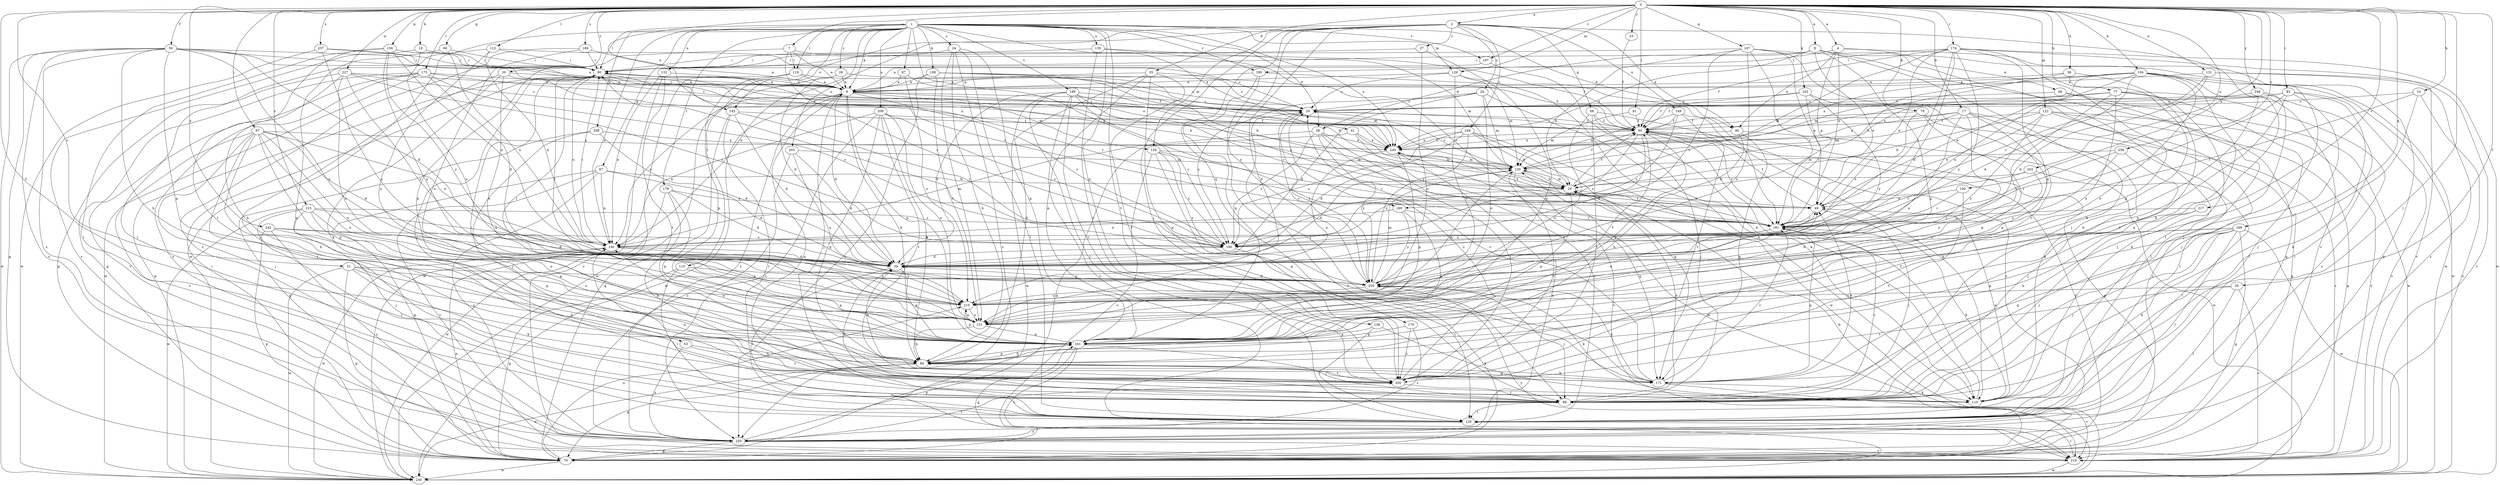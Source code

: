 strict digraph  {
0;
1;
2;
4;
7;
8;
9;
10;
17;
18;
19;
20;
21;
23;
24;
26;
27;
28;
29;
35;
36;
38;
39;
41;
46;
48;
49;
53;
55;
59;
60;
66;
67;
68;
70;
77;
79;
80;
81;
83;
87;
90;
97;
99;
100;
102;
104;
108;
110;
112;
115;
119;
120;
122;
126;
129;
130;
131;
132;
136;
139;
140;
145;
149;
151;
156;
160;
161;
167;
169;
170;
171;
174;
175;
178;
180;
181;
189;
190;
197;
199;
200;
202;
203;
208;
209;
210;
215;
217;
219;
227;
230;
237;
240;
242;
248;
249;
250;
256;
259;
0 -> 2  [label=a];
0 -> 4  [label=a];
0 -> 7  [label=a];
0 -> 8  [label=a];
0 -> 10  [label=b];
0 -> 17  [label=b];
0 -> 18  [label=b];
0 -> 20  [label=c];
0 -> 21  [label=c];
0 -> 23  [label=c];
0 -> 35  [label=d];
0 -> 36  [label=d];
0 -> 53  [label=f];
0 -> 55  [label=f];
0 -> 59  [label=f];
0 -> 66  [label=g];
0 -> 77  [label=h];
0 -> 79  [label=h];
0 -> 81  [label=i];
0 -> 83  [label=i];
0 -> 97  [label=j];
0 -> 99  [label=j];
0 -> 100  [label=k];
0 -> 102  [label=k];
0 -> 104  [label=k];
0 -> 112  [label=l];
0 -> 122  [label=m];
0 -> 126  [label=m];
0 -> 131  [label=n];
0 -> 145  [label=o];
0 -> 156  [label=p];
0 -> 167  [label=q];
0 -> 169  [label=q];
0 -> 174  [label=r];
0 -> 175  [label=r];
0 -> 189  [label=s];
0 -> 197  [label=t];
0 -> 202  [label=u];
0 -> 215  [label=v];
0 -> 217  [label=v];
0 -> 227  [label=w];
0 -> 237  [label=x];
0 -> 242  [label=y];
0 -> 248  [label=y];
0 -> 256  [label=z];
1 -> 9  [label=a];
1 -> 24  [label=c];
1 -> 26  [label=c];
1 -> 38  [label=d];
1 -> 41  [label=e];
1 -> 46  [label=e];
1 -> 67  [label=g];
1 -> 87  [label=i];
1 -> 90  [label=i];
1 -> 108  [label=k];
1 -> 115  [label=l];
1 -> 119  [label=l];
1 -> 126  [label=m];
1 -> 132  [label=n];
1 -> 136  [label=n];
1 -> 139  [label=n];
1 -> 140  [label=n];
1 -> 160  [label=p];
1 -> 178  [label=r];
1 -> 180  [label=r];
1 -> 197  [label=t];
1 -> 199  [label=t];
1 -> 200  [label=t];
1 -> 203  [label=u];
1 -> 208  [label=u];
1 -> 209  [label=u];
1 -> 230  [label=w];
1 -> 240  [label=x];
2 -> 27  [label=c];
2 -> 28  [label=c];
2 -> 46  [label=e];
2 -> 68  [label=g];
2 -> 99  [label=j];
2 -> 129  [label=m];
2 -> 140  [label=n];
2 -> 145  [label=o];
2 -> 149  [label=o];
2 -> 151  [label=o];
2 -> 170  [label=q];
2 -> 219  [label=v];
2 -> 249  [label=y];
2 -> 250  [label=y];
4 -> 46  [label=e];
4 -> 48  [label=e];
4 -> 70  [label=g];
4 -> 160  [label=p];
4 -> 180  [label=r];
4 -> 181  [label=r];
7 -> 9  [label=a];
7 -> 60  [label=f];
7 -> 119  [label=l];
7 -> 161  [label=p];
7 -> 190  [label=s];
8 -> 38  [label=d];
8 -> 49  [label=e];
8 -> 90  [label=i];
8 -> 99  [label=j];
8 -> 120  [label=l];
8 -> 161  [label=p];
8 -> 230  [label=w];
8 -> 240  [label=x];
9 -> 29  [label=c];
9 -> 39  [label=d];
9 -> 80  [label=h];
9 -> 99  [label=j];
9 -> 129  [label=m];
9 -> 140  [label=n];
9 -> 161  [label=p];
9 -> 190  [label=s];
9 -> 230  [label=w];
9 -> 240  [label=x];
9 -> 259  [label=z];
10 -> 29  [label=c];
10 -> 99  [label=j];
10 -> 181  [label=r];
10 -> 219  [label=v];
17 -> 60  [label=f];
17 -> 110  [label=k];
17 -> 130  [label=m];
17 -> 151  [label=o];
17 -> 161  [label=p];
17 -> 210  [label=u];
17 -> 219  [label=v];
17 -> 240  [label=x];
18 -> 90  [label=i];
18 -> 210  [label=u];
18 -> 219  [label=v];
19 -> 49  [label=e];
19 -> 60  [label=f];
19 -> 130  [label=m];
19 -> 161  [label=p];
19 -> 190  [label=s];
20 -> 9  [label=a];
20 -> 99  [label=j];
20 -> 110  [label=k];
20 -> 151  [label=o];
20 -> 240  [label=x];
21 -> 70  [label=g];
21 -> 80  [label=h];
21 -> 110  [label=k];
21 -> 210  [label=u];
21 -> 230  [label=w];
21 -> 250  [label=y];
23 -> 60  [label=f];
24 -> 80  [label=h];
24 -> 90  [label=i];
24 -> 120  [label=l];
24 -> 151  [label=o];
24 -> 161  [label=p];
24 -> 259  [label=z];
26 -> 9  [label=a];
26 -> 29  [label=c];
26 -> 39  [label=d];
26 -> 230  [label=w];
27 -> 90  [label=i];
27 -> 151  [label=o];
27 -> 161  [label=p];
28 -> 29  [label=c];
28 -> 39  [label=d];
28 -> 110  [label=k];
28 -> 130  [label=m];
28 -> 151  [label=o];
28 -> 190  [label=s];
29 -> 60  [label=f];
29 -> 250  [label=y];
35 -> 9  [label=a];
35 -> 29  [label=c];
35 -> 80  [label=h];
35 -> 161  [label=p];
35 -> 171  [label=q];
35 -> 200  [label=t];
36 -> 9  [label=a];
36 -> 19  [label=b];
36 -> 80  [label=h];
36 -> 200  [label=t];
38 -> 120  [label=l];
38 -> 140  [label=n];
38 -> 190  [label=s];
38 -> 200  [label=t];
38 -> 240  [label=x];
38 -> 250  [label=y];
39 -> 49  [label=e];
39 -> 120  [label=l];
39 -> 161  [label=p];
39 -> 250  [label=y];
41 -> 19  [label=b];
41 -> 70  [label=g];
41 -> 181  [label=r];
41 -> 240  [label=x];
46 -> 80  [label=h];
46 -> 171  [label=q];
46 -> 230  [label=w];
46 -> 240  [label=x];
48 -> 29  [label=c];
48 -> 120  [label=l];
48 -> 230  [label=w];
49 -> 60  [label=f];
49 -> 99  [label=j];
49 -> 181  [label=r];
49 -> 240  [label=x];
53 -> 80  [label=h];
53 -> 200  [label=t];
53 -> 259  [label=z];
55 -> 120  [label=l];
55 -> 200  [label=t];
55 -> 210  [label=u];
55 -> 219  [label=v];
59 -> 9  [label=a];
59 -> 29  [label=c];
59 -> 39  [label=d];
59 -> 70  [label=g];
59 -> 80  [label=h];
59 -> 90  [label=i];
59 -> 161  [label=p];
59 -> 210  [label=u];
59 -> 219  [label=v];
59 -> 230  [label=w];
59 -> 259  [label=z];
60 -> 29  [label=c];
60 -> 39  [label=d];
60 -> 70  [label=g];
60 -> 90  [label=i];
60 -> 161  [label=p];
60 -> 181  [label=r];
60 -> 190  [label=s];
60 -> 240  [label=x];
66 -> 90  [label=i];
66 -> 140  [label=n];
66 -> 171  [label=q];
67 -> 19  [label=b];
67 -> 39  [label=d];
67 -> 70  [label=g];
67 -> 140  [label=n];
67 -> 219  [label=v];
67 -> 259  [label=z];
68 -> 60  [label=f];
68 -> 99  [label=j];
68 -> 151  [label=o];
68 -> 200  [label=t];
68 -> 259  [label=z];
70 -> 19  [label=b];
70 -> 29  [label=c];
70 -> 60  [label=f];
70 -> 90  [label=i];
70 -> 130  [label=m];
70 -> 140  [label=n];
70 -> 210  [label=u];
70 -> 230  [label=w];
77 -> 29  [label=c];
77 -> 110  [label=k];
77 -> 120  [label=l];
77 -> 210  [label=u];
77 -> 240  [label=x];
77 -> 250  [label=y];
77 -> 259  [label=z];
79 -> 60  [label=f];
79 -> 161  [label=p];
79 -> 190  [label=s];
79 -> 259  [label=z];
80 -> 39  [label=d];
80 -> 70  [label=g];
80 -> 161  [label=p];
80 -> 171  [label=q];
80 -> 200  [label=t];
80 -> 230  [label=w];
81 -> 60  [label=f];
81 -> 130  [label=m];
83 -> 29  [label=c];
83 -> 60  [label=f];
83 -> 99  [label=j];
83 -> 110  [label=k];
83 -> 161  [label=p];
83 -> 181  [label=r];
83 -> 219  [label=v];
87 -> 9  [label=a];
87 -> 19  [label=b];
87 -> 210  [label=u];
90 -> 9  [label=a];
90 -> 19  [label=b];
90 -> 99  [label=j];
90 -> 140  [label=n];
90 -> 181  [label=r];
90 -> 230  [label=w];
90 -> 240  [label=x];
97 -> 39  [label=d];
97 -> 80  [label=h];
97 -> 99  [label=j];
97 -> 140  [label=n];
97 -> 151  [label=o];
97 -> 161  [label=p];
97 -> 200  [label=t];
97 -> 210  [label=u];
97 -> 240  [label=x];
97 -> 259  [label=z];
99 -> 19  [label=b];
99 -> 39  [label=d];
99 -> 120  [label=l];
99 -> 140  [label=n];
99 -> 181  [label=r];
100 -> 49  [label=e];
100 -> 181  [label=r];
100 -> 200  [label=t];
102 -> 29  [label=c];
102 -> 60  [label=f];
102 -> 70  [label=g];
102 -> 181  [label=r];
102 -> 250  [label=y];
104 -> 9  [label=a];
104 -> 39  [label=d];
104 -> 49  [label=e];
104 -> 80  [label=h];
104 -> 99  [label=j];
104 -> 130  [label=m];
104 -> 140  [label=n];
104 -> 151  [label=o];
104 -> 171  [label=q];
104 -> 230  [label=w];
104 -> 240  [label=x];
108 -> 9  [label=a];
108 -> 19  [label=b];
108 -> 60  [label=f];
108 -> 130  [label=m];
108 -> 151  [label=o];
108 -> 259  [label=z];
110 -> 49  [label=e];
110 -> 60  [label=f];
112 -> 29  [label=c];
112 -> 90  [label=i];
112 -> 120  [label=l];
112 -> 140  [label=n];
112 -> 151  [label=o];
115 -> 70  [label=g];
115 -> 120  [label=l];
115 -> 161  [label=p];
115 -> 250  [label=y];
119 -> 9  [label=a];
119 -> 60  [label=f];
119 -> 161  [label=p];
119 -> 219  [label=v];
120 -> 9  [label=a];
120 -> 259  [label=z];
122 -> 19  [label=b];
122 -> 49  [label=e];
122 -> 60  [label=f];
122 -> 70  [label=g];
122 -> 120  [label=l];
122 -> 219  [label=v];
122 -> 250  [label=y];
126 -> 9  [label=a];
126 -> 29  [label=c];
126 -> 110  [label=k];
126 -> 130  [label=m];
126 -> 151  [label=o];
129 -> 130  [label=m];
129 -> 171  [label=q];
129 -> 181  [label=r];
129 -> 190  [label=s];
129 -> 219  [label=v];
129 -> 250  [label=y];
130 -> 19  [label=b];
130 -> 29  [label=c];
130 -> 39  [label=d];
130 -> 60  [label=f];
130 -> 90  [label=i];
130 -> 171  [label=q];
130 -> 181  [label=r];
130 -> 200  [label=t];
131 -> 9  [label=a];
131 -> 39  [label=d];
131 -> 181  [label=r];
131 -> 219  [label=v];
131 -> 259  [label=z];
132 -> 9  [label=a];
132 -> 140  [label=n];
132 -> 200  [label=t];
132 -> 230  [label=w];
136 -> 110  [label=k];
136 -> 120  [label=l];
136 -> 161  [label=p];
139 -> 90  [label=i];
139 -> 130  [label=m];
139 -> 181  [label=r];
139 -> 200  [label=t];
140 -> 39  [label=d];
140 -> 90  [label=i];
140 -> 210  [label=u];
140 -> 230  [label=w];
145 -> 39  [label=d];
145 -> 60  [label=f];
145 -> 70  [label=g];
145 -> 120  [label=l];
145 -> 190  [label=s];
149 -> 60  [label=f];
149 -> 110  [label=k];
149 -> 130  [label=m];
149 -> 190  [label=s];
149 -> 200  [label=t];
151 -> 49  [label=e];
151 -> 60  [label=f];
151 -> 80  [label=h];
151 -> 90  [label=i];
151 -> 161  [label=p];
151 -> 210  [label=u];
156 -> 90  [label=i];
156 -> 120  [label=l];
156 -> 140  [label=n];
156 -> 181  [label=r];
156 -> 200  [label=t];
156 -> 210  [label=u];
156 -> 250  [label=y];
160 -> 140  [label=n];
160 -> 161  [label=p];
160 -> 181  [label=r];
160 -> 250  [label=y];
161 -> 70  [label=g];
161 -> 80  [label=h];
161 -> 99  [label=j];
161 -> 140  [label=n];
161 -> 219  [label=v];
167 -> 19  [label=b];
167 -> 49  [label=e];
167 -> 70  [label=g];
167 -> 90  [label=i];
167 -> 181  [label=r];
167 -> 190  [label=s];
167 -> 200  [label=t];
167 -> 210  [label=u];
169 -> 39  [label=d];
169 -> 70  [label=g];
169 -> 99  [label=j];
169 -> 110  [label=k];
169 -> 120  [label=l];
169 -> 161  [label=p];
169 -> 171  [label=q];
169 -> 190  [label=s];
169 -> 230  [label=w];
170 -> 161  [label=p];
170 -> 200  [label=t];
170 -> 259  [label=z];
171 -> 29  [label=c];
171 -> 49  [label=e];
171 -> 80  [label=h];
171 -> 110  [label=k];
171 -> 181  [label=r];
171 -> 219  [label=v];
171 -> 250  [label=y];
174 -> 19  [label=b];
174 -> 39  [label=d];
174 -> 49  [label=e];
174 -> 60  [label=f];
174 -> 90  [label=i];
174 -> 161  [label=p];
174 -> 181  [label=r];
174 -> 210  [label=u];
174 -> 219  [label=v];
174 -> 230  [label=w];
174 -> 250  [label=y];
175 -> 9  [label=a];
175 -> 29  [label=c];
175 -> 39  [label=d];
175 -> 70  [label=g];
175 -> 190  [label=s];
175 -> 219  [label=v];
175 -> 230  [label=w];
175 -> 259  [label=z];
178 -> 39  [label=d];
178 -> 49  [label=e];
178 -> 110  [label=k];
178 -> 161  [label=p];
178 -> 230  [label=w];
180 -> 9  [label=a];
180 -> 99  [label=j];
180 -> 161  [label=p];
180 -> 181  [label=r];
181 -> 110  [label=k];
181 -> 140  [label=n];
181 -> 171  [label=q];
181 -> 190  [label=s];
189 -> 9  [label=a];
189 -> 90  [label=i];
189 -> 151  [label=o];
189 -> 259  [label=z];
190 -> 39  [label=d];
190 -> 90  [label=i];
190 -> 120  [label=l];
197 -> 9  [label=a];
197 -> 110  [label=k];
199 -> 29  [label=c];
199 -> 39  [label=d];
199 -> 49  [label=e];
199 -> 120  [label=l];
199 -> 181  [label=r];
199 -> 190  [label=s];
199 -> 200  [label=t];
199 -> 219  [label=v];
199 -> 230  [label=w];
200 -> 29  [label=c];
200 -> 90  [label=i];
200 -> 99  [label=j];
202 -> 19  [label=b];
202 -> 120  [label=l];
202 -> 181  [label=r];
202 -> 250  [label=y];
203 -> 39  [label=d];
203 -> 130  [label=m];
203 -> 210  [label=u];
203 -> 259  [label=z];
208 -> 39  [label=d];
208 -> 70  [label=g];
208 -> 99  [label=j];
208 -> 240  [label=x];
209 -> 60  [label=f];
209 -> 80  [label=h];
209 -> 140  [label=n];
209 -> 151  [label=o];
209 -> 171  [label=q];
209 -> 190  [label=s];
209 -> 200  [label=t];
209 -> 259  [label=z];
210 -> 130  [label=m];
210 -> 151  [label=o];
210 -> 161  [label=p];
215 -> 99  [label=j];
215 -> 120  [label=l];
215 -> 140  [label=n];
215 -> 151  [label=o];
215 -> 161  [label=p];
215 -> 181  [label=r];
215 -> 230  [label=w];
217 -> 80  [label=h];
217 -> 99  [label=j];
217 -> 181  [label=r];
219 -> 120  [label=l];
219 -> 230  [label=w];
227 -> 9  [label=a];
227 -> 29  [label=c];
227 -> 70  [label=g];
227 -> 80  [label=h];
227 -> 151  [label=o];
227 -> 190  [label=s];
227 -> 250  [label=y];
230 -> 250  [label=y];
237 -> 90  [label=i];
237 -> 210  [label=u];
237 -> 230  [label=w];
237 -> 240  [label=x];
240 -> 130  [label=m];
240 -> 161  [label=p];
240 -> 210  [label=u];
240 -> 219  [label=v];
242 -> 39  [label=d];
242 -> 70  [label=g];
242 -> 161  [label=p];
242 -> 190  [label=s];
242 -> 259  [label=z];
248 -> 29  [label=c];
248 -> 80  [label=h];
248 -> 99  [label=j];
248 -> 120  [label=l];
248 -> 240  [label=x];
249 -> 19  [label=b];
249 -> 39  [label=d];
249 -> 171  [label=q];
249 -> 190  [label=s];
249 -> 230  [label=w];
249 -> 240  [label=x];
249 -> 250  [label=y];
250 -> 29  [label=c];
250 -> 39  [label=d];
250 -> 90  [label=i];
250 -> 99  [label=j];
250 -> 110  [label=k];
250 -> 130  [label=m];
250 -> 210  [label=u];
256 -> 99  [label=j];
256 -> 130  [label=m];
256 -> 181  [label=r];
256 -> 250  [label=y];
259 -> 70  [label=g];
259 -> 161  [label=p];
259 -> 200  [label=t];
259 -> 219  [label=v];
259 -> 240  [label=x];
}
